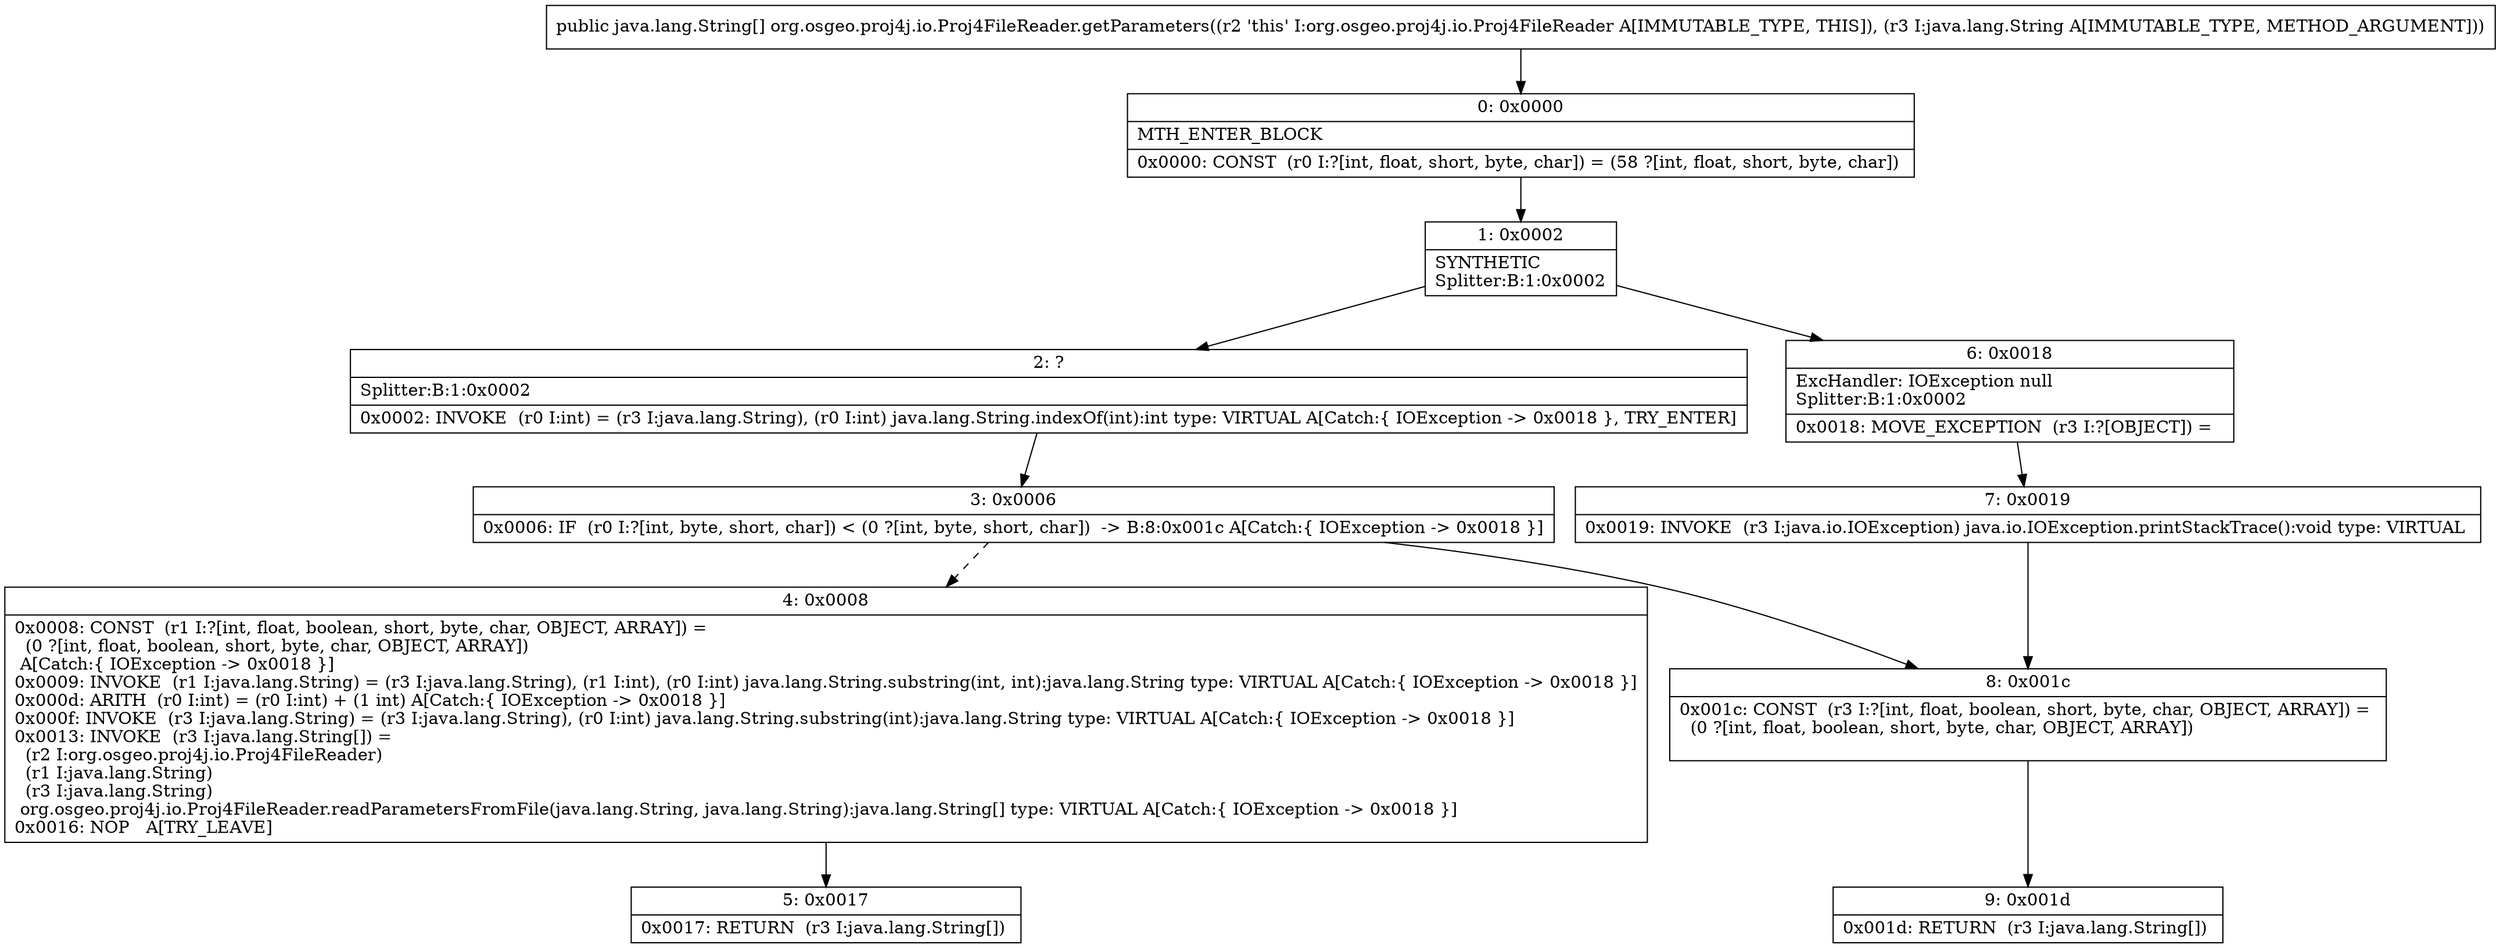 digraph "CFG fororg.osgeo.proj4j.io.Proj4FileReader.getParameters(Ljava\/lang\/String;)[Ljava\/lang\/String;" {
Node_0 [shape=record,label="{0\:\ 0x0000|MTH_ENTER_BLOCK\l|0x0000: CONST  (r0 I:?[int, float, short, byte, char]) = (58 ?[int, float, short, byte, char]) \l}"];
Node_1 [shape=record,label="{1\:\ 0x0002|SYNTHETIC\lSplitter:B:1:0x0002\l}"];
Node_2 [shape=record,label="{2\:\ ?|Splitter:B:1:0x0002\l|0x0002: INVOKE  (r0 I:int) = (r3 I:java.lang.String), (r0 I:int) java.lang.String.indexOf(int):int type: VIRTUAL A[Catch:\{ IOException \-\> 0x0018 \}, TRY_ENTER]\l}"];
Node_3 [shape=record,label="{3\:\ 0x0006|0x0006: IF  (r0 I:?[int, byte, short, char]) \< (0 ?[int, byte, short, char])  \-\> B:8:0x001c A[Catch:\{ IOException \-\> 0x0018 \}]\l}"];
Node_4 [shape=record,label="{4\:\ 0x0008|0x0008: CONST  (r1 I:?[int, float, boolean, short, byte, char, OBJECT, ARRAY]) = \l  (0 ?[int, float, boolean, short, byte, char, OBJECT, ARRAY])\l A[Catch:\{ IOException \-\> 0x0018 \}]\l0x0009: INVOKE  (r1 I:java.lang.String) = (r3 I:java.lang.String), (r1 I:int), (r0 I:int) java.lang.String.substring(int, int):java.lang.String type: VIRTUAL A[Catch:\{ IOException \-\> 0x0018 \}]\l0x000d: ARITH  (r0 I:int) = (r0 I:int) + (1 int) A[Catch:\{ IOException \-\> 0x0018 \}]\l0x000f: INVOKE  (r3 I:java.lang.String) = (r3 I:java.lang.String), (r0 I:int) java.lang.String.substring(int):java.lang.String type: VIRTUAL A[Catch:\{ IOException \-\> 0x0018 \}]\l0x0013: INVOKE  (r3 I:java.lang.String[]) = \l  (r2 I:org.osgeo.proj4j.io.Proj4FileReader)\l  (r1 I:java.lang.String)\l  (r3 I:java.lang.String)\l org.osgeo.proj4j.io.Proj4FileReader.readParametersFromFile(java.lang.String, java.lang.String):java.lang.String[] type: VIRTUAL A[Catch:\{ IOException \-\> 0x0018 \}]\l0x0016: NOP   A[TRY_LEAVE]\l}"];
Node_5 [shape=record,label="{5\:\ 0x0017|0x0017: RETURN  (r3 I:java.lang.String[]) \l}"];
Node_6 [shape=record,label="{6\:\ 0x0018|ExcHandler: IOException null\lSplitter:B:1:0x0002\l|0x0018: MOVE_EXCEPTION  (r3 I:?[OBJECT]) =  \l}"];
Node_7 [shape=record,label="{7\:\ 0x0019|0x0019: INVOKE  (r3 I:java.io.IOException) java.io.IOException.printStackTrace():void type: VIRTUAL \l}"];
Node_8 [shape=record,label="{8\:\ 0x001c|0x001c: CONST  (r3 I:?[int, float, boolean, short, byte, char, OBJECT, ARRAY]) = \l  (0 ?[int, float, boolean, short, byte, char, OBJECT, ARRAY])\l \l}"];
Node_9 [shape=record,label="{9\:\ 0x001d|0x001d: RETURN  (r3 I:java.lang.String[]) \l}"];
MethodNode[shape=record,label="{public java.lang.String[] org.osgeo.proj4j.io.Proj4FileReader.getParameters((r2 'this' I:org.osgeo.proj4j.io.Proj4FileReader A[IMMUTABLE_TYPE, THIS]), (r3 I:java.lang.String A[IMMUTABLE_TYPE, METHOD_ARGUMENT])) }"];
MethodNode -> Node_0;
Node_0 -> Node_1;
Node_1 -> Node_2;
Node_1 -> Node_6;
Node_2 -> Node_3;
Node_3 -> Node_4[style=dashed];
Node_3 -> Node_8;
Node_4 -> Node_5;
Node_6 -> Node_7;
Node_7 -> Node_8;
Node_8 -> Node_9;
}

